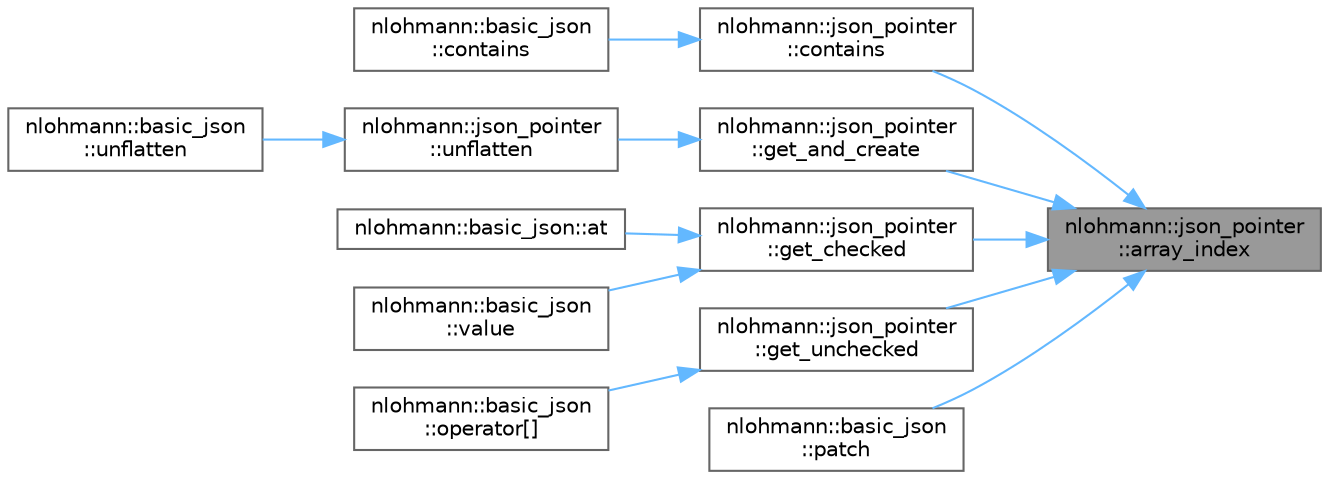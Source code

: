 digraph "nlohmann::json_pointer::array_index"
{
 // LATEX_PDF_SIZE
  bgcolor="transparent";
  edge [fontname=Helvetica,fontsize=10,labelfontname=Helvetica,labelfontsize=10];
  node [fontname=Helvetica,fontsize=10,shape=box,height=0.2,width=0.4];
  rankdir="RL";
  Node1 [label="nlohmann::json_pointer\l::array_index",height=0.2,width=0.4,color="gray40", fillcolor="grey60", style="filled", fontcolor="black",tooltip=" "];
  Node1 -> Node2 [dir="back",color="steelblue1",style="solid"];
  Node2 [label="nlohmann::json_pointer\l::contains",height=0.2,width=0.4,color="grey40", fillcolor="white", style="filled",URL="$a01663.html#a90d38e45e2d3add52d824bc55da8f772",tooltip=" "];
  Node2 -> Node3 [dir="back",color="steelblue1",style="solid"];
  Node3 [label="nlohmann::basic_json\l::contains",height=0.2,width=0.4,color="grey40", fillcolor="white", style="filled",URL="$a01659.html#adb82c1f34c73486e013da71ae369e597",tooltip="check the existence of an element in a JSON object given a JSON pointer"];
  Node1 -> Node4 [dir="back",color="steelblue1",style="solid"];
  Node4 [label="nlohmann::json_pointer\l::get_and_create",height=0.2,width=0.4,color="grey40", fillcolor="white", style="filled",URL="$a01663.html#aa2f86764d08ce1fb82327327e7f9a87d",tooltip="create and return a reference to the pointed to value"];
  Node4 -> Node5 [dir="back",color="steelblue1",style="solid"];
  Node5 [label="nlohmann::json_pointer\l::unflatten",height=0.2,width=0.4,color="grey40", fillcolor="white", style="filled",URL="$a01663.html#a920065221e3c81676c3211c100d024a7",tooltip=" "];
  Node5 -> Node6 [dir="back",color="steelblue1",style="solid"];
  Node6 [label="nlohmann::basic_json\l::unflatten",height=0.2,width=0.4,color="grey40", fillcolor="white", style="filled",URL="$a01659.html#adea158bff8642202420898f6322da479",tooltip="unflatten a previously flattened JSON value"];
  Node1 -> Node7 [dir="back",color="steelblue1",style="solid"];
  Node7 [label="nlohmann::json_pointer\l::get_checked",height=0.2,width=0.4,color="grey40", fillcolor="white", style="filled",URL="$a01663.html#ac97f74aff788336b07bc5ecf85598b14",tooltip=" "];
  Node7 -> Node8 [dir="back",color="steelblue1",style="solid"];
  Node8 [label="nlohmann::basic_json::at",height=0.2,width=0.4,color="grey40", fillcolor="white", style="filled",URL="$a01659.html#aa014a978f8b6c085db8825faa8dad320",tooltip="access specified element via JSON Pointer"];
  Node7 -> Node9 [dir="back",color="steelblue1",style="solid"];
  Node9 [label="nlohmann::basic_json\l::value",height=0.2,width=0.4,color="grey40", fillcolor="white", style="filled",URL="$a01659.html#a36bd6765ccd8aeeeb4e49a766ba639df",tooltip="access specified object element via JSON Pointer with default value"];
  Node1 -> Node10 [dir="back",color="steelblue1",style="solid"];
  Node10 [label="nlohmann::json_pointer\l::get_unchecked",height=0.2,width=0.4,color="grey40", fillcolor="white", style="filled",URL="$a01663.html#aef65869da8f68d30b30021f3efdc54f8",tooltip="return a reference to the pointed to value"];
  Node10 -> Node11 [dir="back",color="steelblue1",style="solid"];
  Node11 [label="nlohmann::basic_json\l::operator[]",height=0.2,width=0.4,color="grey40", fillcolor="white", style="filled",URL="$a01659.html#a0d3deaa73b3644b4da3f8ef3172cd8d2",tooltip="access specified element via JSON Pointer"];
  Node1 -> Node12 [dir="back",color="steelblue1",style="solid"];
  Node12 [label="nlohmann::basic_json\l::patch",height=0.2,width=0.4,color="grey40", fillcolor="white", style="filled",URL="$a01659.html#adcc786998f220a5b3083ee8a37c4553e",tooltip="applies a JSON patch"];
}
